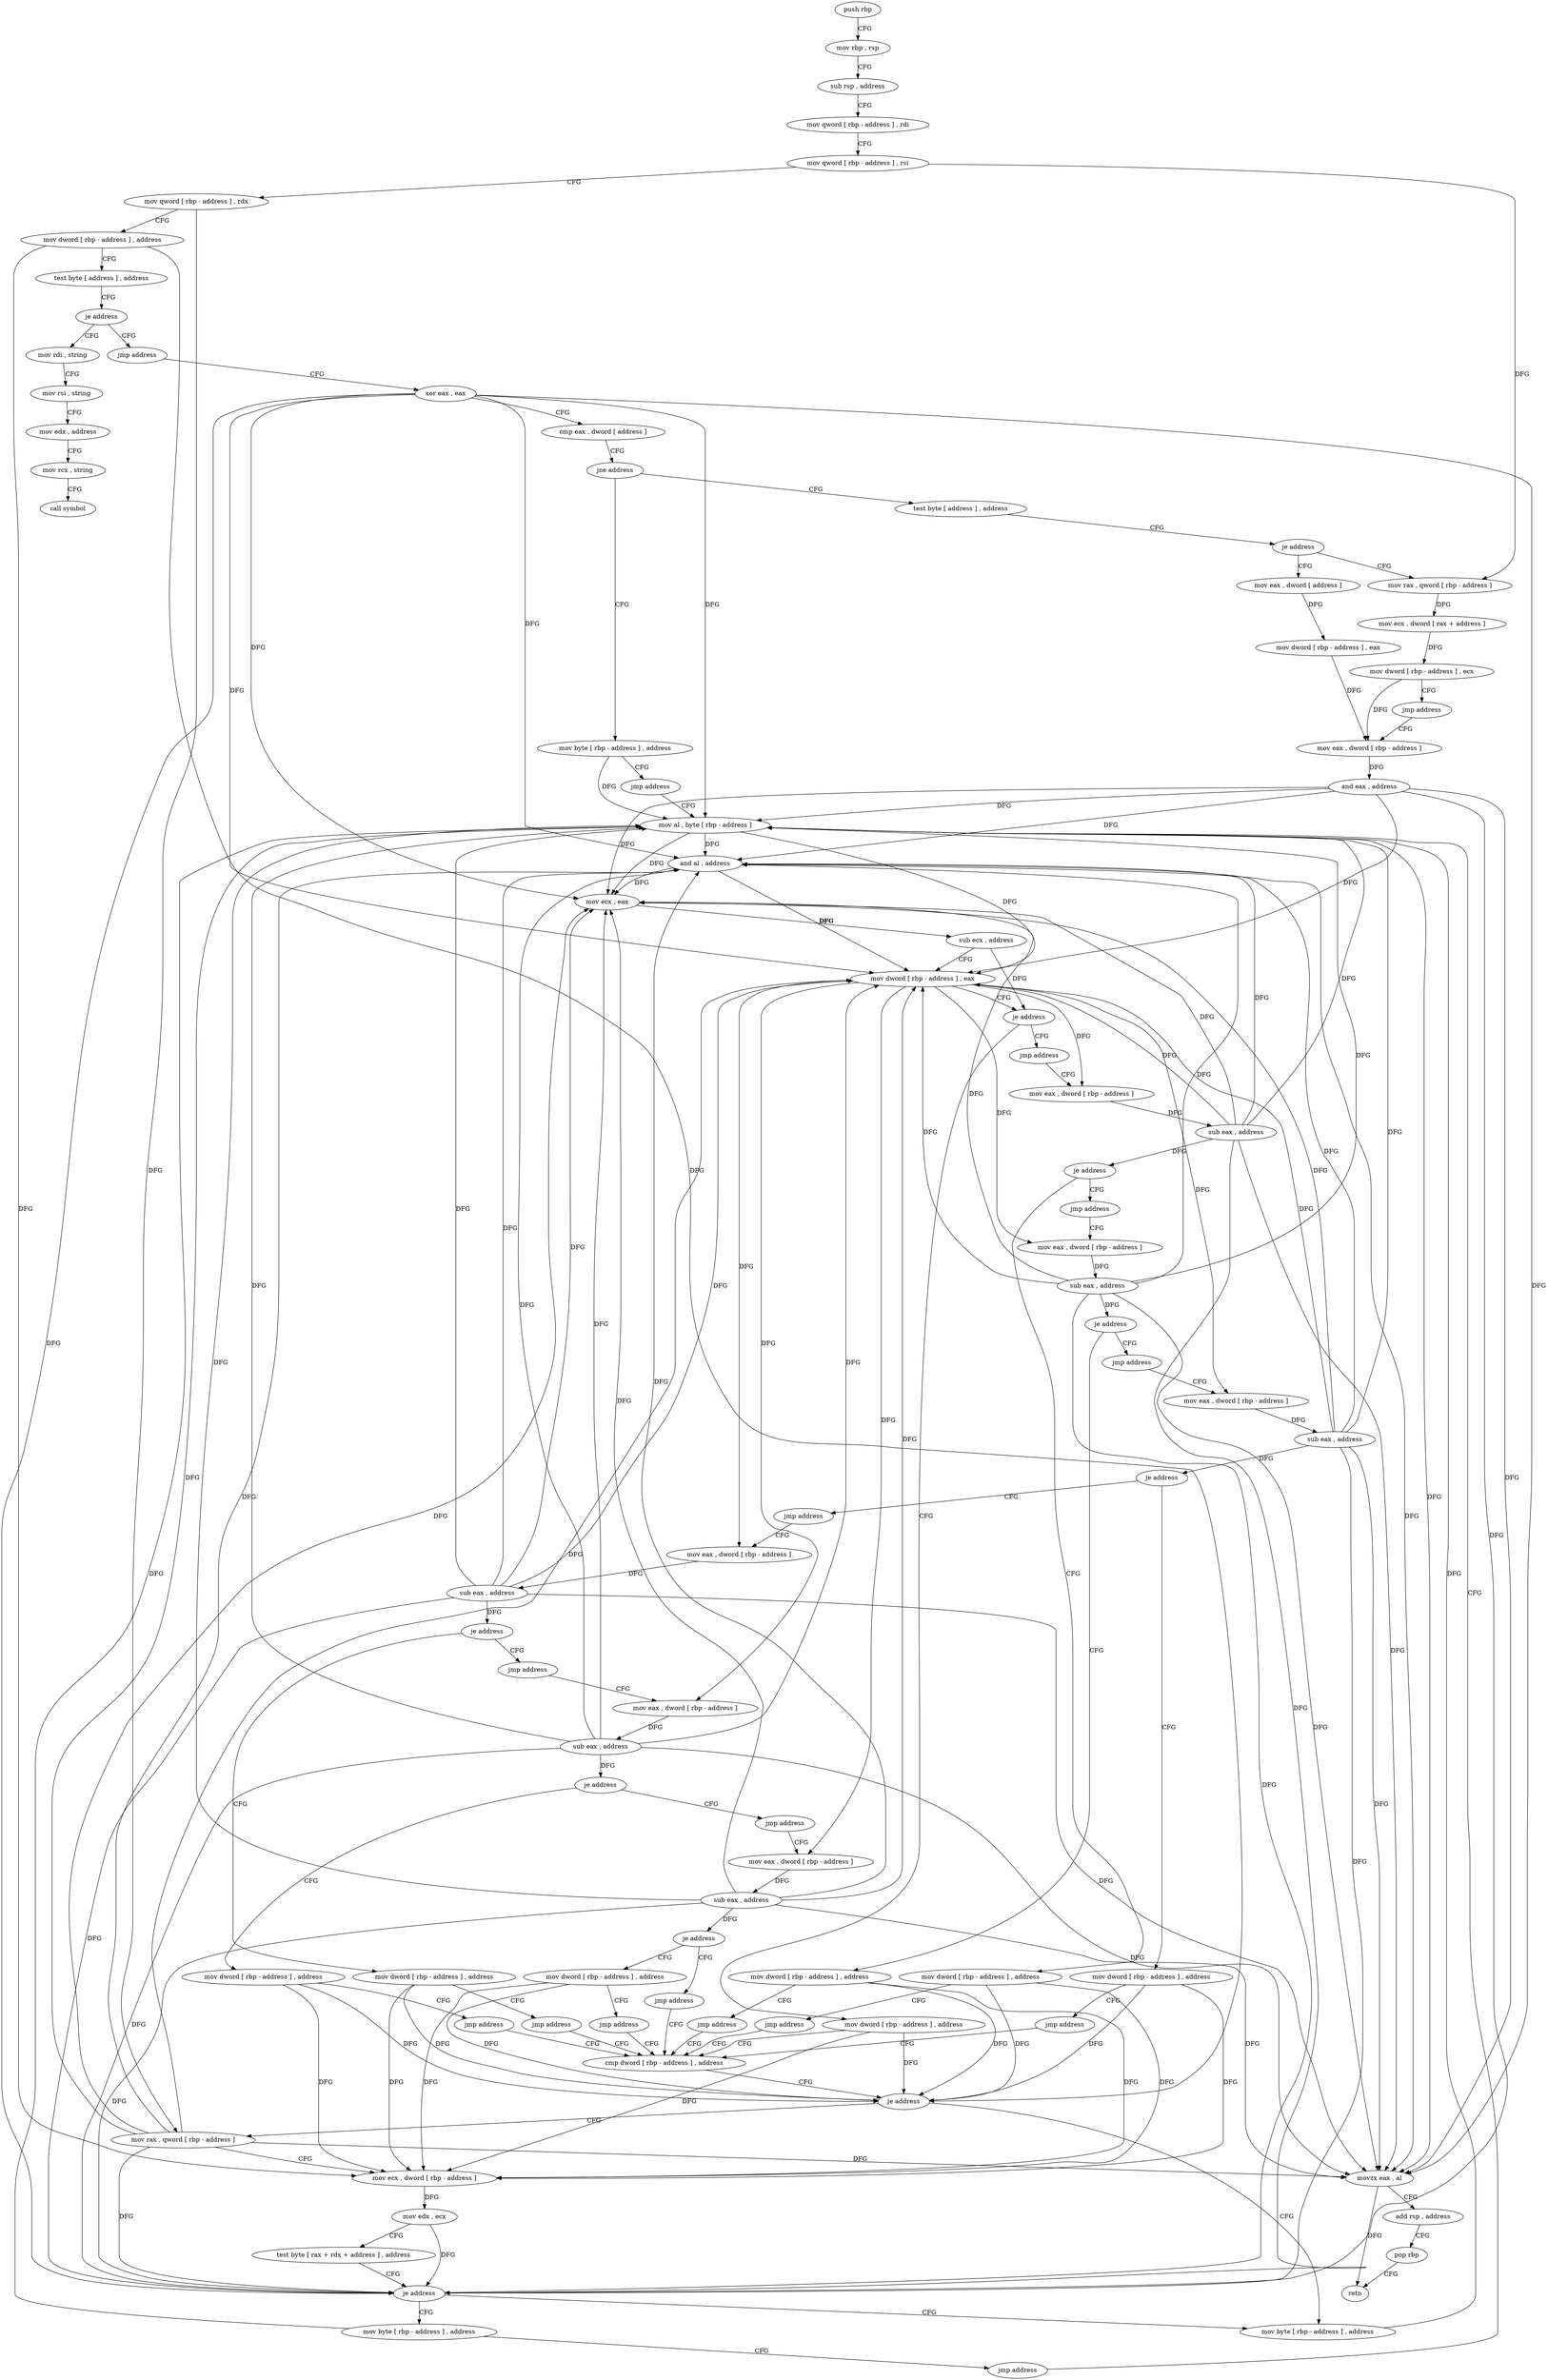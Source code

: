 digraph "func" {
"4221280" [label = "push rbp" ]
"4221281" [label = "mov rbp , rsp" ]
"4221284" [label = "sub rsp , address" ]
"4221288" [label = "mov qword [ rbp - address ] , rdi" ]
"4221292" [label = "mov qword [ rbp - address ] , rsi" ]
"4221296" [label = "mov qword [ rbp - address ] , rdx" ]
"4221300" [label = "mov dword [ rbp - address ] , address" ]
"4221307" [label = "test byte [ address ] , address" ]
"4221315" [label = "je address" ]
"4221326" [label = "mov rdi , string" ]
"4221321" [label = "jmp address" ]
"4221336" [label = "mov rsi , string" ]
"4221346" [label = "mov edx , address" ]
"4221351" [label = "mov rcx , string" ]
"4221361" [label = "call symbol" ]
"4221366" [label = "xor eax , eax" ]
"4221368" [label = "cmp eax , dword [ address ]" ]
"4221375" [label = "jne address" ]
"4221390" [label = "test byte [ address ] , address" ]
"4221381" [label = "mov byte [ rbp - address ] , address" ]
"4221398" [label = "je address" ]
"4221419" [label = "mov eax , dword [ address ]" ]
"4221404" [label = "mov rax , qword [ rbp - address ]" ]
"4221385" [label = "jmp address" ]
"4221695" [label = "mov al , byte [ rbp - address ]" ]
"4221426" [label = "mov dword [ rbp - address ] , eax" ]
"4221429" [label = "mov eax , dword [ rbp - address ]" ]
"4221408" [label = "mov ecx , dword [ rax + address ]" ]
"4221411" [label = "mov dword [ rbp - address ] , ecx" ]
"4221414" [label = "jmp address" ]
"4221698" [label = "and al , address" ]
"4221700" [label = "movzx eax , al" ]
"4221703" [label = "add rsp , address" ]
"4221707" [label = "pop rbp" ]
"4221708" [label = "retn" ]
"4221645" [label = "mov dword [ rbp - address ] , address" ]
"4221652" [label = "cmp dword [ rbp - address ] , address" ]
"4221454" [label = "jmp address" ]
"4221459" [label = "mov eax , dword [ rbp - address ]" ]
"4221432" [label = "and eax , address" ]
"4221437" [label = "mov ecx , eax" ]
"4221439" [label = "sub ecx , address" ]
"4221445" [label = "mov dword [ rbp - address ] , eax" ]
"4221448" [label = "je address" ]
"4221691" [label = "mov byte [ rbp - address ] , address" ]
"4221662" [label = "mov rax , qword [ rbp - address ]" ]
"4221666" [label = "mov ecx , dword [ rbp - address ]" ]
"4221669" [label = "mov edx , ecx" ]
"4221671" [label = "test byte [ rax + rdx + address ] , address" ]
"4221676" [label = "je address" ]
"4221682" [label = "mov byte [ rbp - address ] , address" ]
"4221462" [label = "sub eax , address" ]
"4221467" [label = "je address" ]
"4221621" [label = "mov dword [ rbp - address ] , address" ]
"4221473" [label = "jmp address" ]
"4221686" [label = "jmp address" ]
"4221628" [label = "jmp address" ]
"4221478" [label = "mov eax , dword [ rbp - address ]" ]
"4221656" [label = "je address" ]
"4221481" [label = "sub eax , address" ]
"4221486" [label = "je address" ]
"4221585" [label = "mov dword [ rbp - address ] , address" ]
"4221492" [label = "jmp address" ]
"4221592" [label = "jmp address" ]
"4221497" [label = "mov eax , dword [ rbp - address ]" ]
"4221500" [label = "sub eax , address" ]
"4221505" [label = "je address" ]
"4221609" [label = "mov dword [ rbp - address ] , address" ]
"4221511" [label = "jmp address" ]
"4221616" [label = "jmp address" ]
"4221516" [label = "mov eax , dword [ rbp - address ]" ]
"4221519" [label = "sub eax , address" ]
"4221524" [label = "je address" ]
"4221573" [label = "mov dword [ rbp - address ] , address" ]
"4221530" [label = "jmp address" ]
"4221580" [label = "jmp address" ]
"4221535" [label = "mov eax , dword [ rbp - address ]" ]
"4221538" [label = "sub eax , address" ]
"4221543" [label = "je address" ]
"4221597" [label = "mov dword [ rbp - address ] , address" ]
"4221549" [label = "jmp address" ]
"4221604" [label = "jmp address" ]
"4221554" [label = "mov eax , dword [ rbp - address ]" ]
"4221557" [label = "sub eax , address" ]
"4221562" [label = "je address" ]
"4221633" [label = "mov dword [ rbp - address ] , address" ]
"4221568" [label = "jmp address" ]
"4221640" [label = "jmp address" ]
"4221280" -> "4221281" [ label = "CFG" ]
"4221281" -> "4221284" [ label = "CFG" ]
"4221284" -> "4221288" [ label = "CFG" ]
"4221288" -> "4221292" [ label = "CFG" ]
"4221292" -> "4221296" [ label = "CFG" ]
"4221292" -> "4221404" [ label = "DFG" ]
"4221296" -> "4221300" [ label = "CFG" ]
"4221296" -> "4221662" [ label = "DFG" ]
"4221300" -> "4221307" [ label = "CFG" ]
"4221300" -> "4221656" [ label = "DFG" ]
"4221300" -> "4221666" [ label = "DFG" ]
"4221307" -> "4221315" [ label = "CFG" ]
"4221315" -> "4221326" [ label = "CFG" ]
"4221315" -> "4221321" [ label = "CFG" ]
"4221326" -> "4221336" [ label = "CFG" ]
"4221321" -> "4221366" [ label = "CFG" ]
"4221336" -> "4221346" [ label = "CFG" ]
"4221346" -> "4221351" [ label = "CFG" ]
"4221351" -> "4221361" [ label = "CFG" ]
"4221366" -> "4221368" [ label = "CFG" ]
"4221366" -> "4221695" [ label = "DFG" ]
"4221366" -> "4221698" [ label = "DFG" ]
"4221366" -> "4221700" [ label = "DFG" ]
"4221366" -> "4221437" [ label = "DFG" ]
"4221366" -> "4221445" [ label = "DFG" ]
"4221366" -> "4221676" [ label = "DFG" ]
"4221368" -> "4221375" [ label = "CFG" ]
"4221375" -> "4221390" [ label = "CFG" ]
"4221375" -> "4221381" [ label = "CFG" ]
"4221390" -> "4221398" [ label = "CFG" ]
"4221381" -> "4221385" [ label = "CFG" ]
"4221381" -> "4221695" [ label = "DFG" ]
"4221398" -> "4221419" [ label = "CFG" ]
"4221398" -> "4221404" [ label = "CFG" ]
"4221419" -> "4221426" [ label = "DFG" ]
"4221404" -> "4221408" [ label = "DFG" ]
"4221385" -> "4221695" [ label = "CFG" ]
"4221695" -> "4221698" [ label = "DFG" ]
"4221695" -> "4221700" [ label = "DFG" ]
"4221695" -> "4221437" [ label = "DFG" ]
"4221695" -> "4221445" [ label = "DFG" ]
"4221426" -> "4221429" [ label = "DFG" ]
"4221429" -> "4221432" [ label = "DFG" ]
"4221408" -> "4221411" [ label = "DFG" ]
"4221411" -> "4221414" [ label = "CFG" ]
"4221411" -> "4221429" [ label = "DFG" ]
"4221414" -> "4221429" [ label = "CFG" ]
"4221698" -> "4221700" [ label = "DFG" ]
"4221698" -> "4221437" [ label = "DFG" ]
"4221698" -> "4221445" [ label = "DFG" ]
"4221700" -> "4221703" [ label = "CFG" ]
"4221700" -> "4221708" [ label = "DFG" ]
"4221703" -> "4221707" [ label = "CFG" ]
"4221707" -> "4221708" [ label = "CFG" ]
"4221645" -> "4221652" [ label = "CFG" ]
"4221645" -> "4221656" [ label = "DFG" ]
"4221645" -> "4221666" [ label = "DFG" ]
"4221652" -> "4221656" [ label = "CFG" ]
"4221454" -> "4221459" [ label = "CFG" ]
"4221459" -> "4221462" [ label = "DFG" ]
"4221432" -> "4221437" [ label = "DFG" ]
"4221432" -> "4221698" [ label = "DFG" ]
"4221432" -> "4221700" [ label = "DFG" ]
"4221432" -> "4221695" [ label = "DFG" ]
"4221432" -> "4221445" [ label = "DFG" ]
"4221432" -> "4221676" [ label = "DFG" ]
"4221437" -> "4221439" [ label = "DFG" ]
"4221439" -> "4221445" [ label = "CFG" ]
"4221439" -> "4221448" [ label = "DFG" ]
"4221445" -> "4221448" [ label = "CFG" ]
"4221445" -> "4221459" [ label = "DFG" ]
"4221445" -> "4221478" [ label = "DFG" ]
"4221445" -> "4221497" [ label = "DFG" ]
"4221445" -> "4221516" [ label = "DFG" ]
"4221445" -> "4221535" [ label = "DFG" ]
"4221445" -> "4221554" [ label = "DFG" ]
"4221448" -> "4221645" [ label = "CFG" ]
"4221448" -> "4221454" [ label = "CFG" ]
"4221691" -> "4221695" [ label = "DFG" ]
"4221662" -> "4221666" [ label = "CFG" ]
"4221662" -> "4221698" [ label = "DFG" ]
"4221662" -> "4221700" [ label = "DFG" ]
"4221662" -> "4221437" [ label = "DFG" ]
"4221662" -> "4221445" [ label = "DFG" ]
"4221662" -> "4221695" [ label = "DFG" ]
"4221662" -> "4221676" [ label = "DFG" ]
"4221666" -> "4221669" [ label = "DFG" ]
"4221669" -> "4221671" [ label = "CFG" ]
"4221669" -> "4221676" [ label = "DFG" ]
"4221671" -> "4221676" [ label = "CFG" ]
"4221676" -> "4221691" [ label = "CFG" ]
"4221676" -> "4221682" [ label = "CFG" ]
"4221682" -> "4221686" [ label = "CFG" ]
"4221682" -> "4221695" [ label = "DFG" ]
"4221462" -> "4221467" [ label = "DFG" ]
"4221462" -> "4221698" [ label = "DFG" ]
"4221462" -> "4221700" [ label = "DFG" ]
"4221462" -> "4221437" [ label = "DFG" ]
"4221462" -> "4221445" [ label = "DFG" ]
"4221462" -> "4221695" [ label = "DFG" ]
"4221462" -> "4221676" [ label = "DFG" ]
"4221467" -> "4221621" [ label = "CFG" ]
"4221467" -> "4221473" [ label = "CFG" ]
"4221621" -> "4221628" [ label = "CFG" ]
"4221621" -> "4221656" [ label = "DFG" ]
"4221621" -> "4221666" [ label = "DFG" ]
"4221473" -> "4221478" [ label = "CFG" ]
"4221686" -> "4221695" [ label = "CFG" ]
"4221628" -> "4221652" [ label = "CFG" ]
"4221478" -> "4221481" [ label = "DFG" ]
"4221656" -> "4221691" [ label = "CFG" ]
"4221656" -> "4221662" [ label = "CFG" ]
"4221481" -> "4221486" [ label = "DFG" ]
"4221481" -> "4221698" [ label = "DFG" ]
"4221481" -> "4221700" [ label = "DFG" ]
"4221481" -> "4221437" [ label = "DFG" ]
"4221481" -> "4221445" [ label = "DFG" ]
"4221481" -> "4221695" [ label = "DFG" ]
"4221481" -> "4221676" [ label = "DFG" ]
"4221486" -> "4221585" [ label = "CFG" ]
"4221486" -> "4221492" [ label = "CFG" ]
"4221585" -> "4221592" [ label = "CFG" ]
"4221585" -> "4221656" [ label = "DFG" ]
"4221585" -> "4221666" [ label = "DFG" ]
"4221492" -> "4221497" [ label = "CFG" ]
"4221592" -> "4221652" [ label = "CFG" ]
"4221497" -> "4221500" [ label = "DFG" ]
"4221500" -> "4221505" [ label = "DFG" ]
"4221500" -> "4221698" [ label = "DFG" ]
"4221500" -> "4221700" [ label = "DFG" ]
"4221500" -> "4221437" [ label = "DFG" ]
"4221500" -> "4221445" [ label = "DFG" ]
"4221500" -> "4221695" [ label = "DFG" ]
"4221500" -> "4221676" [ label = "DFG" ]
"4221505" -> "4221609" [ label = "CFG" ]
"4221505" -> "4221511" [ label = "CFG" ]
"4221609" -> "4221616" [ label = "CFG" ]
"4221609" -> "4221656" [ label = "DFG" ]
"4221609" -> "4221666" [ label = "DFG" ]
"4221511" -> "4221516" [ label = "CFG" ]
"4221616" -> "4221652" [ label = "CFG" ]
"4221516" -> "4221519" [ label = "DFG" ]
"4221519" -> "4221524" [ label = "DFG" ]
"4221519" -> "4221698" [ label = "DFG" ]
"4221519" -> "4221700" [ label = "DFG" ]
"4221519" -> "4221437" [ label = "DFG" ]
"4221519" -> "4221445" [ label = "DFG" ]
"4221519" -> "4221695" [ label = "DFG" ]
"4221519" -> "4221676" [ label = "DFG" ]
"4221524" -> "4221573" [ label = "CFG" ]
"4221524" -> "4221530" [ label = "CFG" ]
"4221573" -> "4221580" [ label = "CFG" ]
"4221573" -> "4221656" [ label = "DFG" ]
"4221573" -> "4221666" [ label = "DFG" ]
"4221530" -> "4221535" [ label = "CFG" ]
"4221580" -> "4221652" [ label = "CFG" ]
"4221535" -> "4221538" [ label = "DFG" ]
"4221538" -> "4221543" [ label = "DFG" ]
"4221538" -> "4221698" [ label = "DFG" ]
"4221538" -> "4221700" [ label = "DFG" ]
"4221538" -> "4221437" [ label = "DFG" ]
"4221538" -> "4221445" [ label = "DFG" ]
"4221538" -> "4221695" [ label = "DFG" ]
"4221538" -> "4221676" [ label = "DFG" ]
"4221543" -> "4221597" [ label = "CFG" ]
"4221543" -> "4221549" [ label = "CFG" ]
"4221597" -> "4221604" [ label = "CFG" ]
"4221597" -> "4221656" [ label = "DFG" ]
"4221597" -> "4221666" [ label = "DFG" ]
"4221549" -> "4221554" [ label = "CFG" ]
"4221604" -> "4221652" [ label = "CFG" ]
"4221554" -> "4221557" [ label = "DFG" ]
"4221557" -> "4221562" [ label = "DFG" ]
"4221557" -> "4221698" [ label = "DFG" ]
"4221557" -> "4221700" [ label = "DFG" ]
"4221557" -> "4221437" [ label = "DFG" ]
"4221557" -> "4221445" [ label = "DFG" ]
"4221557" -> "4221695" [ label = "DFG" ]
"4221557" -> "4221676" [ label = "DFG" ]
"4221562" -> "4221633" [ label = "CFG" ]
"4221562" -> "4221568" [ label = "CFG" ]
"4221633" -> "4221640" [ label = "CFG" ]
"4221633" -> "4221656" [ label = "DFG" ]
"4221633" -> "4221666" [ label = "DFG" ]
"4221568" -> "4221652" [ label = "CFG" ]
"4221640" -> "4221652" [ label = "CFG" ]
}
